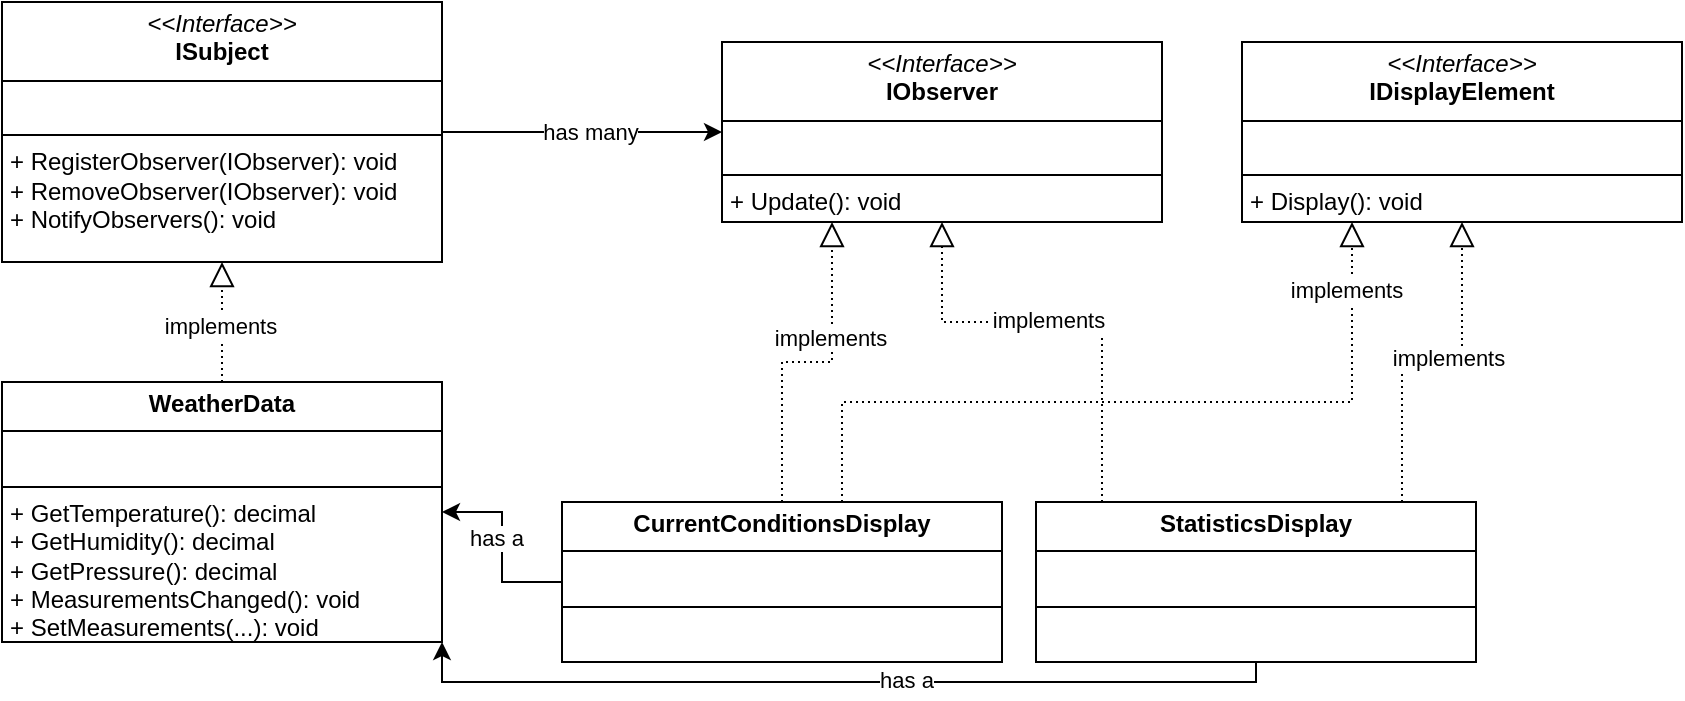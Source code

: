 <mxfile version="26.2.2">
  <diagram id="C5RBs43oDa-KdzZeNtuy" name="Page-1">
    <mxGraphModel dx="1428" dy="841" grid="1" gridSize="10" guides="1" tooltips="1" connect="1" arrows="1" fold="1" page="1" pageScale="1" pageWidth="827" pageHeight="1169" math="0" shadow="0">
      <root>
        <mxCell id="WIyWlLk6GJQsqaUBKTNV-0" />
        <mxCell id="WIyWlLk6GJQsqaUBKTNV-1" parent="WIyWlLk6GJQsqaUBKTNV-0" />
        <mxCell id="-Ysryv-gLAOUbf_gh_lo-13" style="edgeStyle=orthogonalEdgeStyle;rounded=0;orthogonalLoop=1;jettySize=auto;html=1;entryX=0;entryY=0.5;entryDx=0;entryDy=0;" edge="1" parent="WIyWlLk6GJQsqaUBKTNV-1" source="-Ysryv-gLAOUbf_gh_lo-8" target="-Ysryv-gLAOUbf_gh_lo-12">
          <mxGeometry relative="1" as="geometry" />
        </mxCell>
        <mxCell id="-Ysryv-gLAOUbf_gh_lo-14" value="has many" style="edgeLabel;html=1;align=center;verticalAlign=middle;resizable=0;points=[];" vertex="1" connectable="0" parent="-Ysryv-gLAOUbf_gh_lo-13">
          <mxGeometry x="0.057" relative="1" as="geometry">
            <mxPoint as="offset" />
          </mxGeometry>
        </mxCell>
        <mxCell id="-Ysryv-gLAOUbf_gh_lo-8" value="&lt;p style=&quot;margin:0px;margin-top:4px;text-align:center;&quot;&gt;&lt;i&gt;&amp;lt;&amp;lt;Interface&amp;gt;&amp;gt;&lt;/i&gt;&lt;br&gt;&lt;b&gt;ISubject&lt;/b&gt;&lt;/p&gt;&lt;hr size=&quot;1&quot; style=&quot;border-style:solid;&quot;&gt;&lt;p style=&quot;margin:0px;margin-left:4px;&quot;&gt;&lt;br&gt;&lt;/p&gt;&lt;hr size=&quot;1&quot; style=&quot;border-style:solid;&quot;&gt;&lt;p style=&quot;margin:0px;margin-left:4px;&quot;&gt;+ RegisterObserver(IObserver): void&lt;br&gt;+ RemoveObserver(IObserver): void&lt;/p&gt;&lt;p style=&quot;margin:0px;margin-left:4px;&quot;&gt;+ NotifyObservers(): void&lt;/p&gt;" style="verticalAlign=top;align=left;overflow=fill;html=1;whiteSpace=wrap;" vertex="1" parent="WIyWlLk6GJQsqaUBKTNV-1">
          <mxGeometry x="90" y="140" width="220" height="130" as="geometry" />
        </mxCell>
        <mxCell id="-Ysryv-gLAOUbf_gh_lo-10" style="edgeStyle=orthogonalEdgeStyle;rounded=0;orthogonalLoop=1;jettySize=auto;html=1;endSize=10;dashed=1;dashPattern=1 2;endArrow=block;endFill=0;" edge="1" parent="WIyWlLk6GJQsqaUBKTNV-1" source="-Ysryv-gLAOUbf_gh_lo-9" target="-Ysryv-gLAOUbf_gh_lo-8">
          <mxGeometry relative="1" as="geometry" />
        </mxCell>
        <mxCell id="-Ysryv-gLAOUbf_gh_lo-11" value="implements" style="edgeLabel;html=1;align=center;verticalAlign=middle;resizable=0;points=[];" vertex="1" connectable="0" parent="-Ysryv-gLAOUbf_gh_lo-10">
          <mxGeometry x="-0.067" y="1" relative="1" as="geometry">
            <mxPoint as="offset" />
          </mxGeometry>
        </mxCell>
        <mxCell id="-Ysryv-gLAOUbf_gh_lo-9" value="&lt;p style=&quot;margin:0px;margin-top:4px;text-align:center;&quot;&gt;&lt;b&gt;WeatherData&lt;/b&gt;&lt;/p&gt;&lt;hr size=&quot;1&quot; style=&quot;border-style:solid;&quot;&gt;&lt;p style=&quot;margin:0px;margin-left:4px;&quot;&gt;&lt;br&gt;&lt;/p&gt;&lt;hr size=&quot;1&quot; style=&quot;border-style:solid;&quot;&gt;&lt;p style=&quot;margin:0px;margin-left:4px;&quot;&gt;+ GetTemperature(): decimal&lt;br&gt;+ GetHumidity(): decimal&lt;/p&gt;&lt;p style=&quot;margin:0px;margin-left:4px;&quot;&gt;+ GetPressure(): decimal&lt;/p&gt;&lt;p style=&quot;margin:0px;margin-left:4px;&quot;&gt;+ MeasurementsChanged(): void&lt;/p&gt;&lt;p style=&quot;margin:0px;margin-left:4px;&quot;&gt;+ SetMeasurements(...): void&lt;/p&gt;" style="verticalAlign=top;align=left;overflow=fill;html=1;whiteSpace=wrap;" vertex="1" parent="WIyWlLk6GJQsqaUBKTNV-1">
          <mxGeometry x="90" y="330" width="220" height="130" as="geometry" />
        </mxCell>
        <mxCell id="-Ysryv-gLAOUbf_gh_lo-12" value="&lt;p style=&quot;margin:0px;margin-top:4px;text-align:center;&quot;&gt;&lt;i&gt;&amp;lt;&amp;lt;Interface&amp;gt;&amp;gt;&lt;/i&gt;&lt;br&gt;&lt;b&gt;IObserver&lt;/b&gt;&lt;/p&gt;&lt;hr size=&quot;1&quot; style=&quot;border-style:solid;&quot;&gt;&lt;p style=&quot;margin:0px;margin-left:4px;&quot;&gt;&lt;br&gt;&lt;/p&gt;&lt;hr size=&quot;1&quot; style=&quot;border-style:solid;&quot;&gt;&lt;p style=&quot;margin:0px;margin-left:4px;&quot;&gt;+ Update(): void&lt;/p&gt;" style="verticalAlign=top;align=left;overflow=fill;html=1;whiteSpace=wrap;" vertex="1" parent="WIyWlLk6GJQsqaUBKTNV-1">
          <mxGeometry x="450" y="160" width="220" height="90" as="geometry" />
        </mxCell>
        <mxCell id="-Ysryv-gLAOUbf_gh_lo-16" style="edgeStyle=orthogonalEdgeStyle;rounded=0;orthogonalLoop=1;jettySize=auto;html=1;entryX=0.25;entryY=1;entryDx=0;entryDy=0;dashed=1;dashPattern=1 2;endArrow=block;endFill=0;endSize=10;" edge="1" parent="WIyWlLk6GJQsqaUBKTNV-1" source="-Ysryv-gLAOUbf_gh_lo-15" target="-Ysryv-gLAOUbf_gh_lo-12">
          <mxGeometry relative="1" as="geometry" />
        </mxCell>
        <mxCell id="-Ysryv-gLAOUbf_gh_lo-22" value="implements" style="edgeLabel;html=1;align=center;verticalAlign=middle;resizable=0;points=[];" vertex="1" connectable="0" parent="-Ysryv-gLAOUbf_gh_lo-16">
          <mxGeometry x="0.297" y="1" relative="1" as="geometry">
            <mxPoint as="offset" />
          </mxGeometry>
        </mxCell>
        <mxCell id="-Ysryv-gLAOUbf_gh_lo-18" style="edgeStyle=orthogonalEdgeStyle;rounded=0;orthogonalLoop=1;jettySize=auto;html=1;entryX=0.25;entryY=1;entryDx=0;entryDy=0;dashed=1;dashPattern=1 2;endArrow=block;endFill=0;endSize=10;" edge="1" parent="WIyWlLk6GJQsqaUBKTNV-1" source="-Ysryv-gLAOUbf_gh_lo-15" target="-Ysryv-gLAOUbf_gh_lo-17">
          <mxGeometry relative="1" as="geometry">
            <Array as="points">
              <mxPoint x="510" y="340" />
              <mxPoint x="765" y="340" />
            </Array>
          </mxGeometry>
        </mxCell>
        <mxCell id="-Ysryv-gLAOUbf_gh_lo-24" value="implements" style="edgeLabel;html=1;align=center;verticalAlign=middle;resizable=0;points=[];" vertex="1" connectable="0" parent="-Ysryv-gLAOUbf_gh_lo-18">
          <mxGeometry x="0.828" y="3" relative="1" as="geometry">
            <mxPoint as="offset" />
          </mxGeometry>
        </mxCell>
        <mxCell id="-Ysryv-gLAOUbf_gh_lo-26" value="" style="edgeStyle=orthogonalEdgeStyle;rounded=0;orthogonalLoop=1;jettySize=auto;html=1;" edge="1" parent="WIyWlLk6GJQsqaUBKTNV-1" source="-Ysryv-gLAOUbf_gh_lo-15" target="-Ysryv-gLAOUbf_gh_lo-9">
          <mxGeometry relative="1" as="geometry" />
        </mxCell>
        <mxCell id="-Ysryv-gLAOUbf_gh_lo-27" value="has a" style="edgeLabel;html=1;align=center;verticalAlign=middle;resizable=0;points=[];" vertex="1" connectable="0" parent="-Ysryv-gLAOUbf_gh_lo-26">
          <mxGeometry x="0.095" y="3" relative="1" as="geometry">
            <mxPoint as="offset" />
          </mxGeometry>
        </mxCell>
        <mxCell id="-Ysryv-gLAOUbf_gh_lo-15" value="&lt;p style=&quot;margin:0px;margin-top:4px;text-align:center;&quot;&gt;&lt;b&gt;CurrentConditionsDisplay&lt;/b&gt;&lt;/p&gt;&lt;hr size=&quot;1&quot; style=&quot;border-style:solid;&quot;&gt;&lt;p style=&quot;margin:0px;margin-left:4px;&quot;&gt;&lt;br&gt;&lt;/p&gt;&lt;hr size=&quot;1&quot; style=&quot;border-style:solid;&quot;&gt;&lt;p style=&quot;margin:0px;margin-left:4px;&quot;&gt;&lt;br&gt;&lt;/p&gt;" style="verticalAlign=top;align=left;overflow=fill;html=1;whiteSpace=wrap;" vertex="1" parent="WIyWlLk6GJQsqaUBKTNV-1">
          <mxGeometry x="370" y="390" width="220" height="80" as="geometry" />
        </mxCell>
        <mxCell id="-Ysryv-gLAOUbf_gh_lo-17" value="&lt;p style=&quot;margin:0px;margin-top:4px;text-align:center;&quot;&gt;&lt;i&gt;&amp;lt;&amp;lt;Interface&amp;gt;&amp;gt;&lt;/i&gt;&lt;br&gt;&lt;b&gt;IDisplayElement&lt;/b&gt;&lt;/p&gt;&lt;hr size=&quot;1&quot; style=&quot;border-style:solid;&quot;&gt;&lt;p style=&quot;margin:0px;margin-left:4px;&quot;&gt;&lt;br&gt;&lt;/p&gt;&lt;hr size=&quot;1&quot; style=&quot;border-style:solid;&quot;&gt;&lt;p style=&quot;margin:0px;margin-left:4px;&quot;&gt;+ Display(): void&lt;/p&gt;" style="verticalAlign=top;align=left;overflow=fill;html=1;whiteSpace=wrap;" vertex="1" parent="WIyWlLk6GJQsqaUBKTNV-1">
          <mxGeometry x="710" y="160" width="220" height="90" as="geometry" />
        </mxCell>
        <mxCell id="-Ysryv-gLAOUbf_gh_lo-20" style="edgeStyle=orthogonalEdgeStyle;rounded=0;orthogonalLoop=1;jettySize=auto;html=1;entryX=0.5;entryY=1;entryDx=0;entryDy=0;dashed=1;dashPattern=1 2;endArrow=block;endFill=0;endSize=10;" edge="1" parent="WIyWlLk6GJQsqaUBKTNV-1" source="-Ysryv-gLAOUbf_gh_lo-19" target="-Ysryv-gLAOUbf_gh_lo-12">
          <mxGeometry relative="1" as="geometry">
            <Array as="points">
              <mxPoint x="640" y="300" />
              <mxPoint x="560" y="300" />
            </Array>
          </mxGeometry>
        </mxCell>
        <mxCell id="-Ysryv-gLAOUbf_gh_lo-23" value="implements" style="edgeLabel;html=1;align=center;verticalAlign=middle;resizable=0;points=[];" vertex="1" connectable="0" parent="-Ysryv-gLAOUbf_gh_lo-20">
          <mxGeometry x="0.064" y="-1" relative="1" as="geometry">
            <mxPoint as="offset" />
          </mxGeometry>
        </mxCell>
        <mxCell id="-Ysryv-gLAOUbf_gh_lo-21" style="edgeStyle=orthogonalEdgeStyle;rounded=0;orthogonalLoop=1;jettySize=auto;html=1;entryX=0.5;entryY=1;entryDx=0;entryDy=0;dashed=1;dashPattern=1 2;endArrow=block;endFill=0;endSize=10;" edge="1" parent="WIyWlLk6GJQsqaUBKTNV-1" source="-Ysryv-gLAOUbf_gh_lo-19" target="-Ysryv-gLAOUbf_gh_lo-17">
          <mxGeometry relative="1" as="geometry">
            <Array as="points">
              <mxPoint x="790" y="320" />
              <mxPoint x="820" y="320" />
            </Array>
          </mxGeometry>
        </mxCell>
        <mxCell id="-Ysryv-gLAOUbf_gh_lo-25" value="implements" style="edgeLabel;html=1;align=center;verticalAlign=middle;resizable=0;points=[];" vertex="1" connectable="0" parent="-Ysryv-gLAOUbf_gh_lo-21">
          <mxGeometry x="0.094" y="2" relative="1" as="geometry">
            <mxPoint as="offset" />
          </mxGeometry>
        </mxCell>
        <mxCell id="-Ysryv-gLAOUbf_gh_lo-28" style="edgeStyle=orthogonalEdgeStyle;rounded=0;orthogonalLoop=1;jettySize=auto;html=1;entryX=1;entryY=1;entryDx=0;entryDy=0;" edge="1" parent="WIyWlLk6GJQsqaUBKTNV-1" source="-Ysryv-gLAOUbf_gh_lo-19" target="-Ysryv-gLAOUbf_gh_lo-9">
          <mxGeometry relative="1" as="geometry">
            <Array as="points">
              <mxPoint x="717" y="480" />
              <mxPoint x="310" y="480" />
            </Array>
          </mxGeometry>
        </mxCell>
        <mxCell id="-Ysryv-gLAOUbf_gh_lo-29" value="has a" style="edgeLabel;html=1;align=center;verticalAlign=middle;resizable=0;points=[];" vertex="1" connectable="0" parent="-Ysryv-gLAOUbf_gh_lo-28">
          <mxGeometry x="-0.153" y="-1" relative="1" as="geometry">
            <mxPoint as="offset" />
          </mxGeometry>
        </mxCell>
        <mxCell id="-Ysryv-gLAOUbf_gh_lo-19" value="&lt;p style=&quot;margin:0px;margin-top:4px;text-align:center;&quot;&gt;&lt;b&gt;StatisticsDisplay&lt;/b&gt;&lt;/p&gt;&lt;hr size=&quot;1&quot; style=&quot;border-style:solid;&quot;&gt;&lt;p style=&quot;margin:0px;margin-left:4px;&quot;&gt;&lt;br&gt;&lt;/p&gt;&lt;hr size=&quot;1&quot; style=&quot;border-style:solid;&quot;&gt;&lt;p style=&quot;margin:0px;margin-left:4px;&quot;&gt;&lt;br&gt;&lt;/p&gt;" style="verticalAlign=top;align=left;overflow=fill;html=1;whiteSpace=wrap;" vertex="1" parent="WIyWlLk6GJQsqaUBKTNV-1">
          <mxGeometry x="607" y="390" width="220" height="80" as="geometry" />
        </mxCell>
      </root>
    </mxGraphModel>
  </diagram>
</mxfile>
